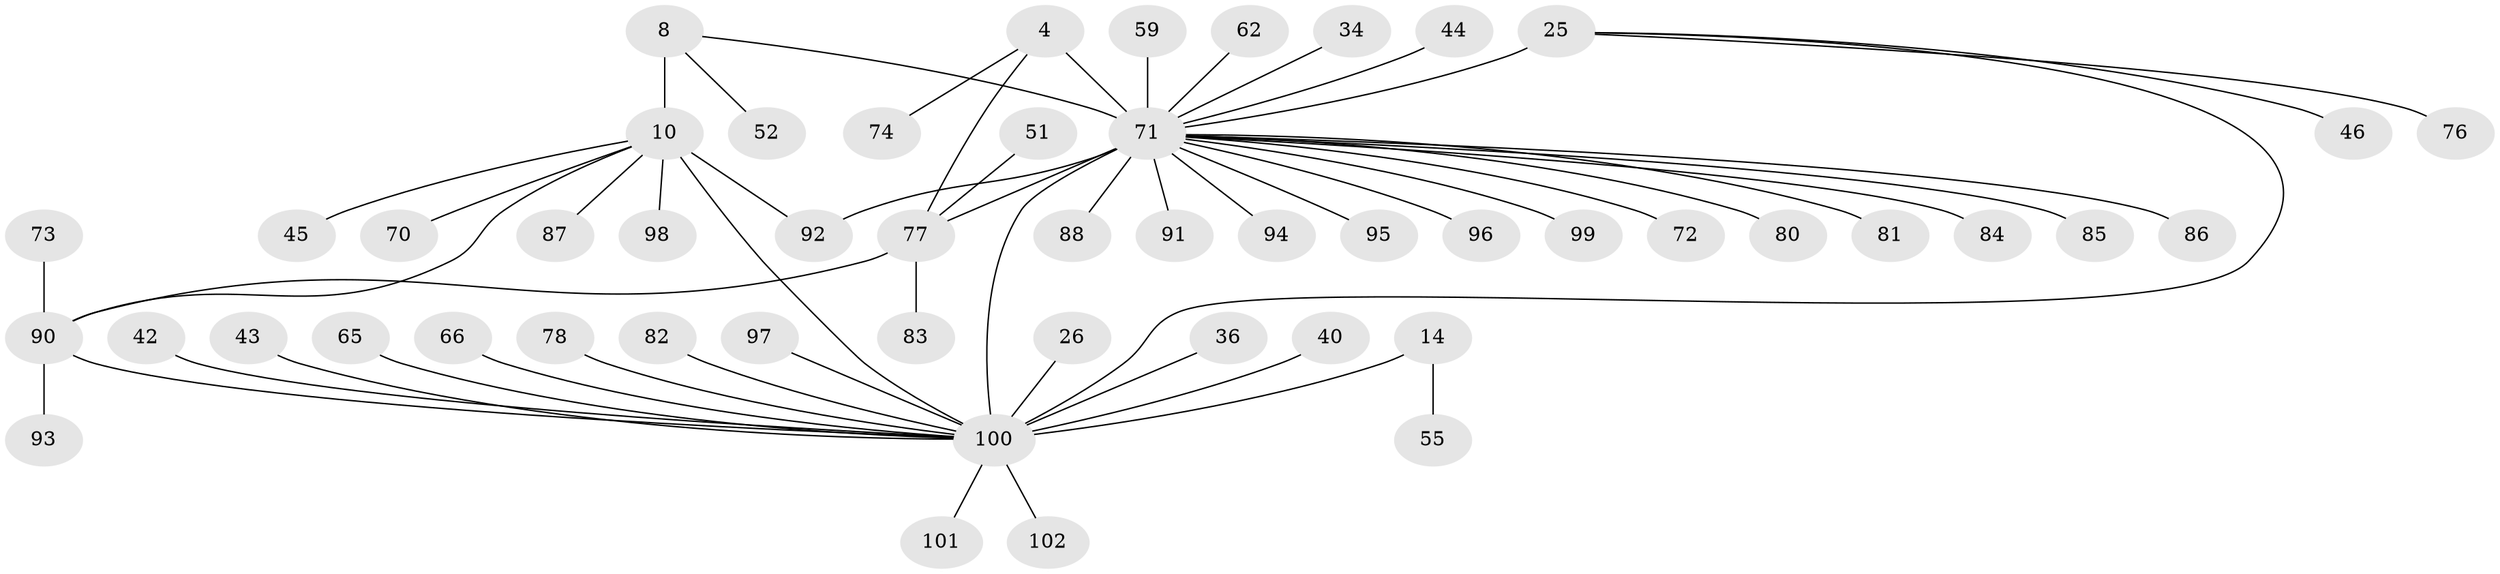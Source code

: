 // original degree distribution, {8: 0.00980392156862745, 10: 0.029411764705882353, 4: 0.0196078431372549, 9: 0.00980392156862745, 7: 0.0392156862745098, 5: 0.0392156862745098, 6: 0.058823529411764705, 12: 0.00980392156862745, 14: 0.00980392156862745, 11: 0.0196078431372549, 1: 0.5, 3: 0.058823529411764705, 2: 0.19607843137254902}
// Generated by graph-tools (version 1.1) at 2025/55/03/09/25 04:55:42]
// undirected, 51 vertices, 56 edges
graph export_dot {
graph [start="1"]
  node [color=gray90,style=filled];
  4 [super="+1"];
  8 [super="+7"];
  10 [super="+9"];
  14 [super="+13"];
  25 [super="+24"];
  26;
  34;
  36;
  40;
  42;
  43;
  44;
  45;
  46;
  51;
  52 [super="+37"];
  55;
  59;
  62 [super="+29"];
  65;
  66;
  70 [super="+60"];
  71 [super="+54+23+67"];
  72;
  73;
  74;
  76 [super="+75"];
  77 [super="+32+48"];
  78 [super="+61"];
  80;
  81;
  82 [super="+69"];
  83;
  84;
  85;
  86;
  87 [super="+38"];
  88;
  90 [super="+68+58"];
  91;
  92;
  93;
  94;
  95;
  96;
  97;
  98;
  99 [super="+57"];
  100 [super="+89+79+12"];
  101 [super="+56"];
  102;
  4 -- 74;
  4 -- 77;
  4 -- 71 [weight=8];
  8 -- 10 [weight=6];
  8 -- 52;
  8 -- 71 [weight=2];
  10 -- 92;
  10 -- 98;
  10 -- 45;
  10 -- 87;
  10 -- 70;
  10 -- 100 [weight=2];
  10 -- 90;
  14 -- 55;
  14 -- 100 [weight=6];
  25 -- 46;
  25 -- 76;
  25 -- 71 [weight=6];
  25 -- 100;
  26 -- 100;
  34 -- 71;
  36 -- 100;
  40 -- 100;
  42 -- 100;
  43 -- 100;
  44 -- 71;
  51 -- 77;
  59 -- 71;
  62 -- 71;
  65 -- 100;
  66 -- 100;
  71 -- 72;
  71 -- 80;
  71 -- 86;
  71 -- 91;
  71 -- 94;
  71 -- 99;
  71 -- 100 [weight=6];
  71 -- 96;
  71 -- 81;
  71 -- 84;
  71 -- 85;
  71 -- 88;
  71 -- 92;
  71 -- 95;
  71 -- 77 [weight=2];
  73 -- 90;
  77 -- 83;
  77 -- 90 [weight=4];
  78 -- 100;
  82 -- 100;
  90 -- 100 [weight=2];
  90 -- 93;
  97 -- 100;
  100 -- 101;
  100 -- 102;
}
